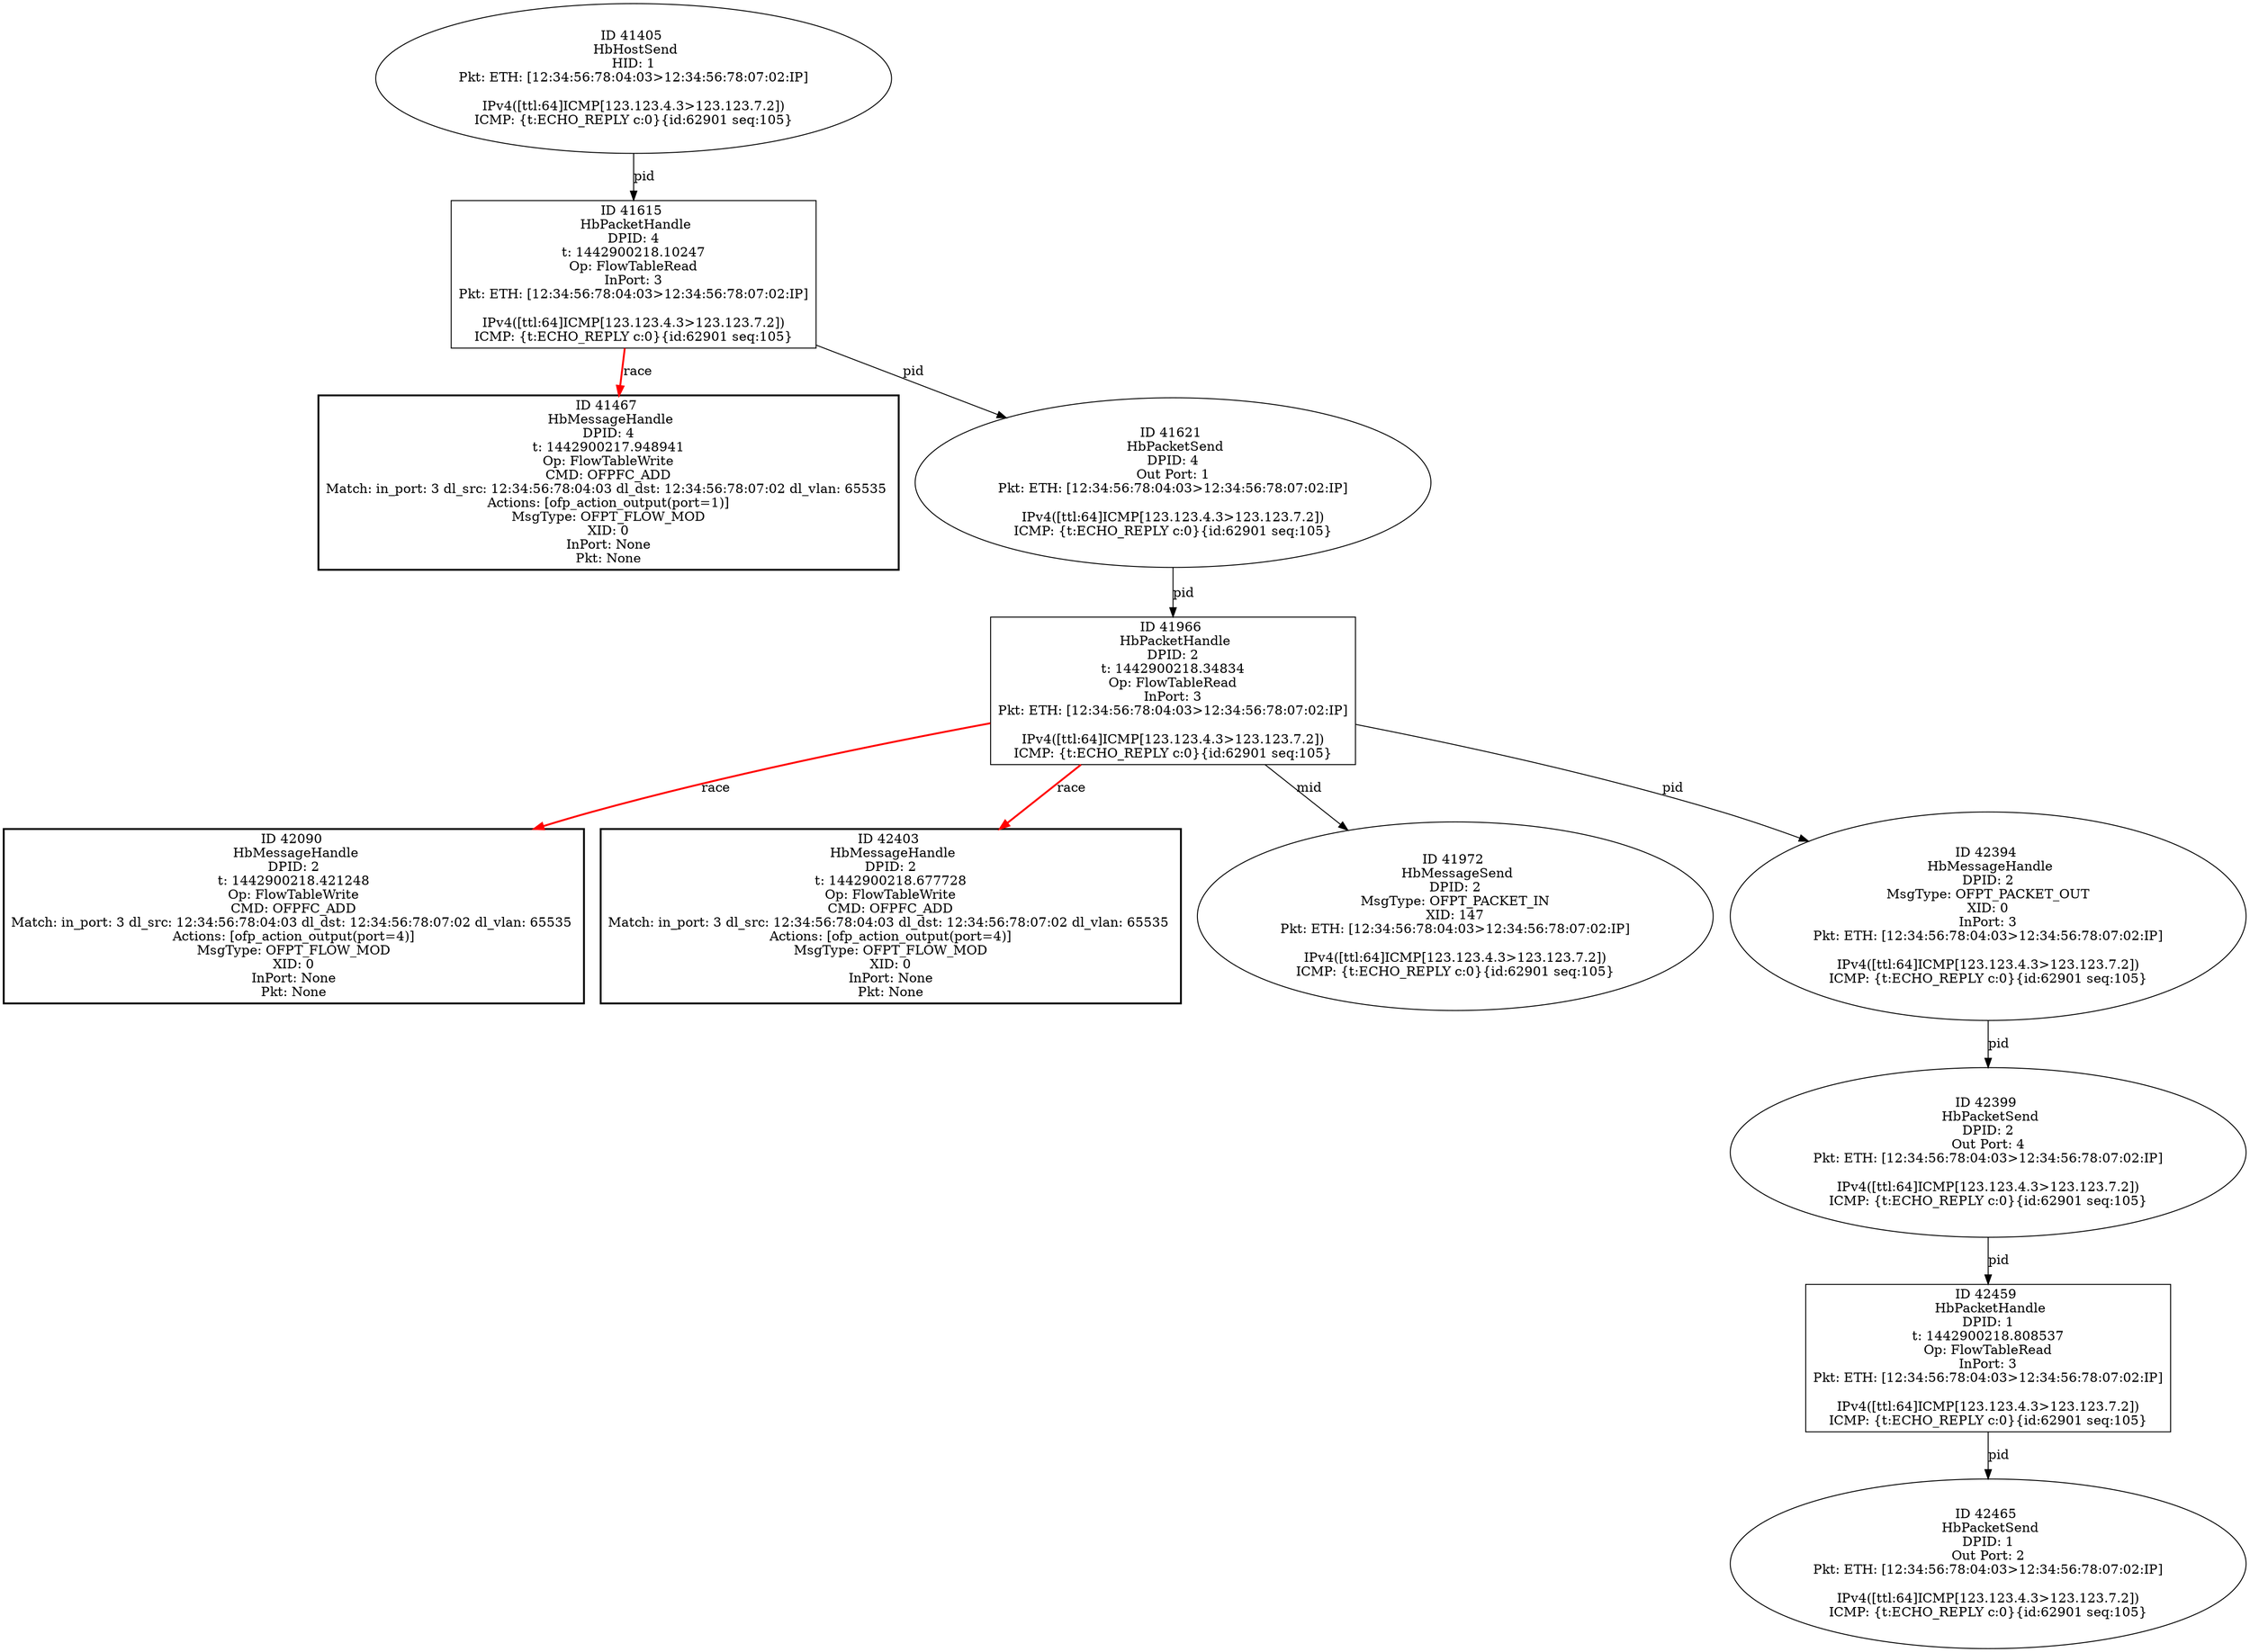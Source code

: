 strict digraph G {
42465 [shape=oval, event=<hb_events.HbPacketSend object at 0x110d138d0>, label="ID 42465 
 HbPacketSend
DPID: 1
Out Port: 2
Pkt: ETH: [12:34:56:78:04:03>12:34:56:78:07:02:IP]

IPv4([ttl:64]ICMP[123.123.4.3>123.123.7.2])
ICMP: {t:ECHO_REPLY c:0}{id:62901 seq:105}"];
41467 [shape=box, style=bold, event=<hb_events.HbMessageHandle object at 0x110a77a90>, label="ID 41467 
 HbMessageHandle
DPID: 4
t: 1442900217.948941
Op: FlowTableWrite
CMD: OFPFC_ADD
Match: in_port: 3 dl_src: 12:34:56:78:04:03 dl_dst: 12:34:56:78:07:02 dl_vlan: 65535 
Actions: [ofp_action_output(port=1)]
MsgType: OFPT_FLOW_MOD
XID: 0
InPort: None
Pkt: None"];
42090 [shape=box, style=bold, event=<hb_events.HbMessageHandle object at 0x110c0acd0>, label="ID 42090 
 HbMessageHandle
DPID: 2
t: 1442900218.421248
Op: FlowTableWrite
CMD: OFPFC_ADD
Match: in_port: 3 dl_src: 12:34:56:78:04:03 dl_dst: 12:34:56:78:07:02 dl_vlan: 65535 
Actions: [ofp_action_output(port=4)]
MsgType: OFPT_FLOW_MOD
XID: 0
InPort: None
Pkt: None"];
41966 [shape=box, event=<hb_events.HbPacketHandle object at 0x110ba32d0>, label="ID 41966 
 HbPacketHandle
DPID: 2
t: 1442900218.34834
Op: FlowTableRead
InPort: 3
Pkt: ETH: [12:34:56:78:04:03>12:34:56:78:07:02:IP]

IPv4([ttl:64]ICMP[123.123.4.3>123.123.7.2])
ICMP: {t:ECHO_REPLY c:0}{id:62901 seq:105}"];
41615 [shape=box, event=<hb_events.HbPacketHandle object at 0x110ac0110>, label="ID 41615 
 HbPacketHandle
DPID: 4
t: 1442900218.10247
Op: FlowTableRead
InPort: 3
Pkt: ETH: [12:34:56:78:04:03>12:34:56:78:07:02:IP]

IPv4([ttl:64]ICMP[123.123.4.3>123.123.7.2])
ICMP: {t:ECHO_REPLY c:0}{id:62901 seq:105}"];
42403 [shape=box, style=bold, event=<hb_events.HbMessageHandle object at 0x110ce6f50>, label="ID 42403 
 HbMessageHandle
DPID: 2
t: 1442900218.677728
Op: FlowTableWrite
CMD: OFPFC_ADD
Match: in_port: 3 dl_src: 12:34:56:78:04:03 dl_dst: 12:34:56:78:07:02 dl_vlan: 65535 
Actions: [ofp_action_output(port=4)]
MsgType: OFPT_FLOW_MOD
XID: 0
InPort: None
Pkt: None"];
41972 [shape=oval, event=<hb_events.HbMessageSend object at 0x110ba91d0>, label="ID 41972 
 HbMessageSend
DPID: 2
MsgType: OFPT_PACKET_IN
XID: 147
Pkt: ETH: [12:34:56:78:04:03>12:34:56:78:07:02:IP]

IPv4([ttl:64]ICMP[123.123.4.3>123.123.7.2])
ICMP: {t:ECHO_REPLY c:0}{id:62901 seq:105}"];
41621 [shape=oval, event=<hb_events.HbPacketSend object at 0x110ac0550>, label="ID 41621 
 HbPacketSend
DPID: 4
Out Port: 1
Pkt: ETH: [12:34:56:78:04:03>12:34:56:78:07:02:IP]

IPv4([ttl:64]ICMP[123.123.4.3>123.123.7.2])
ICMP: {t:ECHO_REPLY c:0}{id:62901 seq:105}"];
42394 [shape=oval, event=<hb_events.HbMessageHandle object at 0x110cf3ed0>, label="ID 42394 
 HbMessageHandle
DPID: 2
MsgType: OFPT_PACKET_OUT
XID: 0
InPort: 3
Pkt: ETH: [12:34:56:78:04:03>12:34:56:78:07:02:IP]

IPv4([ttl:64]ICMP[123.123.4.3>123.123.7.2])
ICMP: {t:ECHO_REPLY c:0}{id:62901 seq:105}"];
42459 [shape=box, event=<hb_events.HbPacketHandle object at 0x110d13550>, label="ID 42459 
 HbPacketHandle
DPID: 1
t: 1442900218.808537
Op: FlowTableRead
InPort: 3
Pkt: ETH: [12:34:56:78:04:03>12:34:56:78:07:02:IP]

IPv4([ttl:64]ICMP[123.123.4.3>123.123.7.2])
ICMP: {t:ECHO_REPLY c:0}{id:62901 seq:105}"];
41405 [shape=oval, event=<hb_events.HbHostSend object at 0x110a50d90>, label="ID 41405 
 HbHostSend
HID: 1
Pkt: ETH: [12:34:56:78:04:03>12:34:56:78:07:02:IP]

IPv4([ttl:64]ICMP[123.123.4.3>123.123.7.2])
ICMP: {t:ECHO_REPLY c:0}{id:62901 seq:105}"];
42399 [shape=oval, event=<hb_events.HbPacketSend object at 0x110cd9c50>, label="ID 42399 
 HbPacketSend
DPID: 2
Out Port: 4
Pkt: ETH: [12:34:56:78:04:03>12:34:56:78:07:02:IP]

IPv4([ttl:64]ICMP[123.123.4.3>123.123.7.2])
ICMP: {t:ECHO_REPLY c:0}{id:62901 seq:105}"];
41966 -> 42394  [rel=pid, label=pid];
41966 -> 42403  [harmful=True, color=red, style=bold, rel=race, label=race];
41966 -> 41972  [rel=mid, label=mid];
41966 -> 42090  [harmful=True, color=red, style=bold, rel=race, label=race];
41615 -> 41467  [harmful=True, color=red, style=bold, rel=race, label=race];
41615 -> 41621  [rel=pid, label=pid];
41621 -> 41966  [rel=pid, label=pid];
42394 -> 42399  [rel=pid, label=pid];
42459 -> 42465  [rel=pid, label=pid];
41405 -> 41615  [rel=pid, label=pid];
42399 -> 42459  [rel=pid, label=pid];
}
